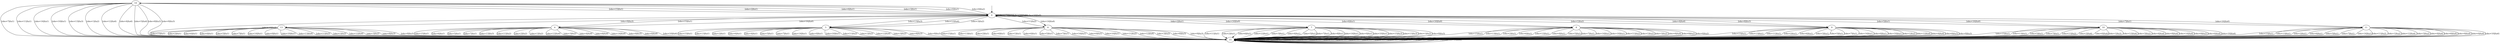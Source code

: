 digraph {
15;
14;
13;
0;
4;
5;
6;
7;
8;
9;
10;
11;
__init [label="", style=invis, width=0];
__init -> 0;
15 -> 15 [label="[obs=15]/(a1)"];
15 -> 15 [label="[obs=13]/(a1)"];
15 -> 15 [label="[obs=2]/(a1)"];
15 -> 15 [label="[obs=6]/(a1)"];
15 -> 15 [label="[obs=1]/(a1)"];
15 -> 15 [label="[obs=12]/(a1)"];
15 -> 15 [label="[obs=3]/(a1)"];
15 -> 15 [label="[obs=4]/(a1)"];
15 -> 15 [label="[obs=5]/(a1)"];
15 -> 15 [label="[obs=7]/(a1)"];
15 -> 15 [label="[obs=9]/(a1)"];
15 -> 15 [label="[obs=0]/(a1)"];
15 -> 15 [label="[obs=16]/(a0)"];
15 -> 15 [label="[obs=11]/(a2)"];
15 -> 15 [label="[obs=8]/(a3)"];
15 -> 15 [label="[obs=14]/(a4)"];
15 -> 15 [label="[obs=10]/(a4)"];
14 -> 15 [label="[obs=7]/(a1)"];
14 -> 15 [label="[obs=11]/(a1)"];
14 -> 15 [label="[obs=14]/(a1)"];
14 -> 15 [label="[obs=10]/(a1)"];
14 -> 15 [label="[obs=13]/(a3)"];
14 -> 15 [label="[obs=1]/(a2)"];
14 -> 15 [label="[obs=12]/(a4)"];
14 -> 15 [label="[obs=4]/(a4)"];
14 -> 15 [label="[obs=5]/(a4)"];
14 -> 15 [label="[obs=8]/(a3)"];
14 -> 15 [label="[obs=9]/(a3)"];
14 -> 0 [label="[obs=15]/(a1)"];
14 -> 0 [label="[obs=2]/(a1)"];
14 -> 0 [label="[obs=6]/(a1)"];
14 -> 0 [label="[obs=3]/(a1)"];
14 -> 0 [label="[obs=0]/(a1)"];
13 -> 15 [label="[obs=15]/(a1)"];
13 -> 15 [label="[obs=2]/(a1)"];
13 -> 15 [label="[obs=6]/(a1)"];
13 -> 15 [label="[obs=4]/(a1)"];
13 -> 15 [label="[obs=5]/(a1)"];
13 -> 15 [label="[obs=7]/(a1)"];
13 -> 15 [label="[obs=14]/(a1)"];
13 -> 15 [label="[obs=0]/(a1)"];
13 -> 15 [label="[obs=10]/(a1)"];
13 -> 15 [label="[obs=13]/(a4)"];
13 -> 15 [label="[obs=11]/(a2)"];
13 -> 15 [label="[obs=1]/(a2)"];
13 -> 15 [label="[obs=12]/(a4)"];
13 -> 15 [label="[obs=3]/(a2)"];
13 -> 15 [label="[obs=8]/(a3)"];
13 -> 15 [label="[obs=9]/(a3)"];
0 -> 0 [label="[obs=17]/(init)"];
0 -> 4 [label="[obs=15]/(a1)"];
0 -> 5 [label="[obs=13]/(a3)"];
0 -> 6 [label="[obs=11]/(a2)"];
0 -> 7 [label="[obs=2]/(a1)"];
0 -> 8 [label="[obs=6]/(a1)"];
0 -> 9 [label="[obs=1]/(a2)"];
0 -> 5 [label="[obs=12]/(a4)"];
0 -> 5 [label="[obs=3]/(a2)"];
0 -> 9 [label="[obs=4]/(a4)"];
0 -> 10 [label="[obs=5]/(a1)"];
0 -> 11 [label="[obs=7]/(a1)"];
0 -> 9 [label="[obs=8]/(a3)"];
0 -> 6 [label="[obs=14]/(a4)"];
0 -> 13 [label="[obs=9]/(a3)"];
0 -> 14 [label="[obs=0]/(a2)"];
0 -> 15 [label="[obs=10]/(a2)"];
0 -> 0 [label="[obs=18]/(a0)"];
0 -> 0 [label="[obs=16]/(a0)"];
4 -> 15 [label="[obs=15]/(a1)"];
4 -> 15 [label="[obs=6]/(a1)"];
4 -> 15 [label="[obs=5]/(a1)"];
4 -> 15 [label="[obs=7]/(a1)"];
4 -> 15 [label="[obs=13]/(a3)"];
4 -> 15 [label="[obs=11]/(a2)"];
4 -> 15 [label="[obs=2]/(a2)"];
4 -> 15 [label="[obs=1]/(a2)"];
4 -> 15 [label="[obs=12]/(a4)"];
4 -> 15 [label="[obs=3]/(a2)"];
4 -> 15 [label="[obs=4]/(a4)"];
4 -> 15 [label="[obs=8]/(a4)"];
4 -> 15 [label="[obs=14]/(a4)"];
4 -> 15 [label="[obs=9]/(a3)"];
4 -> 15 [label="[obs=0]/(a4)"];
4 -> 15 [label="[obs=10]/(a4)"];
4 -> 0 [label="[obs=16]/(a0)"];
5 -> 15 [label="[obs=15]/(a1)"];
5 -> 15 [label="[obs=13]/(a1)"];
5 -> 15 [label="[obs=2]/(a1)"];
5 -> 15 [label="[obs=6]/(a1)"];
5 -> 15 [label="[obs=4]/(a1)"];
5 -> 15 [label="[obs=5]/(a1)"];
5 -> 15 [label="[obs=7]/(a1)"];
5 -> 15 [label="[obs=14]/(a1)"];
5 -> 15 [label="[obs=0]/(a1)"];
5 -> 15 [label="[obs=10]/(a1)"];
5 -> 15 [label="[obs=11]/(a2)"];
5 -> 15 [label="[obs=1]/(a2)"];
5 -> 15 [label="[obs=12]/(a4)"];
5 -> 15 [label="[obs=3]/(a2)"];
5 -> 15 [label="[obs=8]/(a3)"];
5 -> 15 [label="[obs=9]/(a3)"];
6 -> 15 [label="[obs=15]/(a1)"];
6 -> 15 [label="[obs=13]/(a1)"];
6 -> 15 [label="[obs=2]/(a1)"];
6 -> 15 [label="[obs=6]/(a1)"];
6 -> 15 [label="[obs=1]/(a1)"];
6 -> 15 [label="[obs=4]/(a1)"];
6 -> 15 [label="[obs=5]/(a1)"];
6 -> 15 [label="[obs=7]/(a1)"];
6 -> 15 [label="[obs=14]/(a1)"];
6 -> 15 [label="[obs=0]/(a1)"];
6 -> 15 [label="[obs=10]/(a1)"];
6 -> 15 [label="[obs=11]/(a2)"];
6 -> 15 [label="[obs=12]/(a4)"];
6 -> 15 [label="[obs=3]/(a2)"];
6 -> 15 [label="[obs=8]/(a3)"];
6 -> 15 [label="[obs=9]/(a3)"];
7 -> 15 [label="[obs=11]/(a1)"];
7 -> 15 [label="[obs=2]/(a1)"];
7 -> 15 [label="[obs=6]/(a1)"];
7 -> 15 [label="[obs=12]/(a1)"];
7 -> 15 [label="[obs=3]/(a1)"];
7 -> 15 [label="[obs=4]/(a1)"];
7 -> 15 [label="[obs=5]/(a1)"];
7 -> 15 [label="[obs=7]/(a1)"];
7 -> 15 [label="[obs=8]/(a1)"];
7 -> 15 [label="[obs=14]/(a1)"];
7 -> 15 [label="[obs=0]/(a1)"];
7 -> 15 [label="[obs=10]/(a1)"];
7 -> 15 [label="[obs=15]/(a3)"];
7 -> 15 [label="[obs=13]/(a3)"];
7 -> 15 [label="[obs=1]/(a2)"];
7 -> 15 [label="[obs=9]/(a3)"];
7 -> 0 [label="[obs=16]/(a0)"];
8 -> 15 [label="[obs=15]/(a1)"];
8 -> 15 [label="[obs=13]/(a1)"];
8 -> 15 [label="[obs=2]/(a1)"];
8 -> 15 [label="[obs=6]/(a1)"];
8 -> 15 [label="[obs=12]/(a1)"];
8 -> 15 [label="[obs=4]/(a1)"];
8 -> 15 [label="[obs=5]/(a1)"];
8 -> 15 [label="[obs=7]/(a1)"];
8 -> 15 [label="[obs=14]/(a1)"];
8 -> 15 [label="[obs=10]/(a1)"];
8 -> 15 [label="[obs=11]/(a2)"];
8 -> 15 [label="[obs=1]/(a2)"];
8 -> 15 [label="[obs=3]/(a2)"];
8 -> 15 [label="[obs=8]/(a4)"];
8 -> 15 [label="[obs=9]/(a2)"];
8 -> 15 [label="[obs=0]/(a2)"];
8 -> 0 [label="[obs=16]/(a0)"];
9 -> 15 [label="[obs=15]/(a1)"];
9 -> 15 [label="[obs=13]/(a1)"];
9 -> 15 [label="[obs=11]/(a1)"];
9 -> 15 [label="[obs=2]/(a1)"];
9 -> 15 [label="[obs=6]/(a1)"];
9 -> 15 [label="[obs=3]/(a1)"];
9 -> 15 [label="[obs=5]/(a1)"];
9 -> 15 [label="[obs=7]/(a1)"];
9 -> 15 [label="[obs=14]/(a1)"];
9 -> 15 [label="[obs=0]/(a1)"];
9 -> 15 [label="[obs=10]/(a1)"];
9 -> 15 [label="[obs=1]/(a2)"];
9 -> 15 [label="[obs=12]/(a4)"];
9 -> 15 [label="[obs=4]/(a4)"];
9 -> 15 [label="[obs=8]/(a3)"];
9 -> 15 [label="[obs=9]/(a3)"];
10 -> 15 [label="[obs=15]/(a1)"];
10 -> 15 [label="[obs=13]/(a1)"];
10 -> 15 [label="[obs=5]/(a1)"];
10 -> 15 [label="[obs=7]/(a1)"];
10 -> 15 [label="[obs=11]/(a2)"];
10 -> 15 [label="[obs=2]/(a4)"];
10 -> 15 [label="[obs=6]/(a4)"];
10 -> 15 [label="[obs=1]/(a3)"];
10 -> 15 [label="[obs=12]/(a4)"];
10 -> 15 [label="[obs=3]/(a2)"];
10 -> 15 [label="[obs=4]/(a4)"];
10 -> 15 [label="[obs=8]/(a4)"];
10 -> 15 [label="[obs=14]/(a4)"];
10 -> 15 [label="[obs=9]/(a2)"];
10 -> 15 [label="[obs=0]/(a4)"];
10 -> 15 [label="[obs=10]/(a4)"];
10 -> 0 [label="[obs=16]/(a0)"];
11 -> 15 [label="[obs=15]/(a1)"];
11 -> 15 [label="[obs=13]/(a1)"];
11 -> 15 [label="[obs=2]/(a1)"];
11 -> 15 [label="[obs=6]/(a1)"];
11 -> 15 [label="[obs=5]/(a1)"];
11 -> 15 [label="[obs=7]/(a1)"];
11 -> 15 [label="[obs=14]/(a1)"];
11 -> 15 [label="[obs=11]/(a2)"];
11 -> 15 [label="[obs=1]/(a2)"];
11 -> 15 [label="[obs=12]/(a4)"];
11 -> 15 [label="[obs=3]/(a2)"];
11 -> 15 [label="[obs=4]/(a4)"];
11 -> 15 [label="[obs=8]/(a4)"];
11 -> 15 [label="[obs=9]/(a4)"];
11 -> 15 [label="[obs=0]/(a4)"];
11 -> 15 [label="[obs=10]/(a4)"];
11 -> 0 [label="[obs=16]/(a0)"];
}